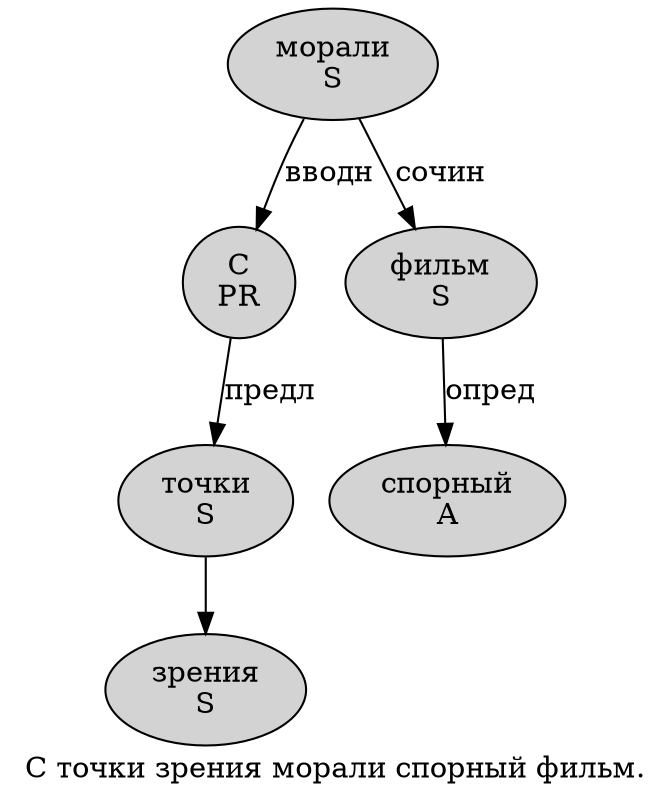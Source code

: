 digraph SENTENCE_3986 {
	graph [label="С точки зрения морали спорный фильм."]
	node [style=filled]
		0 [label="С
PR" color="" fillcolor=lightgray penwidth=1 shape=ellipse]
		1 [label="точки
S" color="" fillcolor=lightgray penwidth=1 shape=ellipse]
		2 [label="зрения
S" color="" fillcolor=lightgray penwidth=1 shape=ellipse]
		3 [label="морали
S" color="" fillcolor=lightgray penwidth=1 shape=ellipse]
		4 [label="спорный
A" color="" fillcolor=lightgray penwidth=1 shape=ellipse]
		5 [label="фильм
S" color="" fillcolor=lightgray penwidth=1 shape=ellipse]
			1 -> 2
			3 -> 0 [label="вводн"]
			3 -> 5 [label="сочин"]
			5 -> 4 [label="опред"]
			0 -> 1 [label="предл"]
}